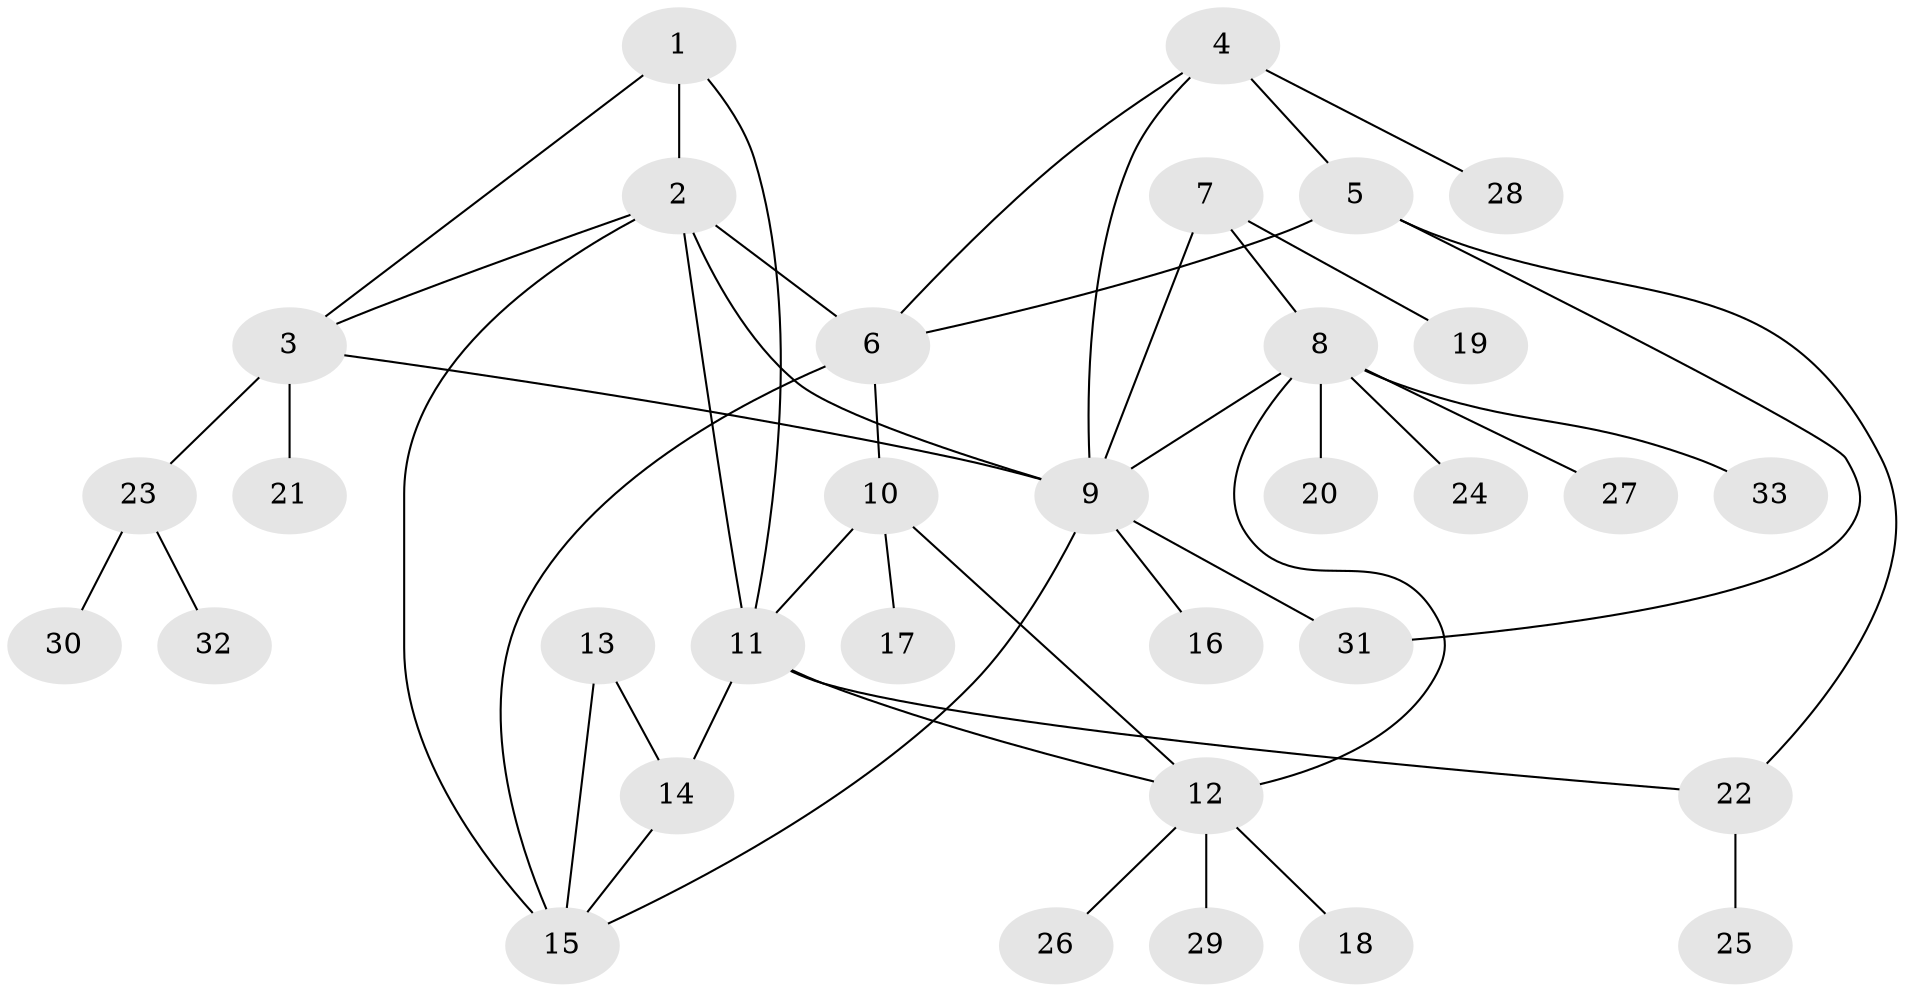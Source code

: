 // original degree distribution, {4: 0.06060606060606061, 7: 0.015151515151515152, 5: 0.07575757575757576, 13: 0.015151515151515152, 8: 0.030303030303030304, 9: 0.015151515151515152, 6: 0.030303030303030304, 3: 0.015151515151515152, 2: 0.15151515151515152, 1: 0.5909090909090909}
// Generated by graph-tools (version 1.1) at 2025/37/03/09/25 02:37:34]
// undirected, 33 vertices, 47 edges
graph export_dot {
graph [start="1"]
  node [color=gray90,style=filled];
  1;
  2;
  3;
  4;
  5;
  6;
  7;
  8;
  9;
  10;
  11;
  12;
  13;
  14;
  15;
  16;
  17;
  18;
  19;
  20;
  21;
  22;
  23;
  24;
  25;
  26;
  27;
  28;
  29;
  30;
  31;
  32;
  33;
  1 -- 2 [weight=1.0];
  1 -- 3 [weight=1.0];
  1 -- 11 [weight=1.0];
  2 -- 3 [weight=1.0];
  2 -- 6 [weight=8.0];
  2 -- 9 [weight=1.0];
  2 -- 11 [weight=1.0];
  2 -- 15 [weight=1.0];
  3 -- 9 [weight=1.0];
  3 -- 21 [weight=2.0];
  3 -- 23 [weight=1.0];
  4 -- 5 [weight=1.0];
  4 -- 6 [weight=1.0];
  4 -- 9 [weight=1.0];
  4 -- 28 [weight=1.0];
  5 -- 6 [weight=1.0];
  5 -- 22 [weight=1.0];
  5 -- 31 [weight=1.0];
  6 -- 10 [weight=1.0];
  6 -- 15 [weight=1.0];
  7 -- 8 [weight=1.0];
  7 -- 9 [weight=1.0];
  7 -- 19 [weight=1.0];
  8 -- 9 [weight=1.0];
  8 -- 12 [weight=1.0];
  8 -- 20 [weight=1.0];
  8 -- 24 [weight=1.0];
  8 -- 27 [weight=1.0];
  8 -- 33 [weight=1.0];
  9 -- 15 [weight=1.0];
  9 -- 16 [weight=1.0];
  9 -- 31 [weight=1.0];
  10 -- 11 [weight=1.0];
  10 -- 12 [weight=1.0];
  10 -- 17 [weight=1.0];
  11 -- 12 [weight=2.0];
  11 -- 14 [weight=1.0];
  11 -- 22 [weight=1.0];
  12 -- 18 [weight=1.0];
  12 -- 26 [weight=1.0];
  12 -- 29 [weight=1.0];
  13 -- 14 [weight=4.0];
  13 -- 15 [weight=1.0];
  14 -- 15 [weight=1.0];
  22 -- 25 [weight=2.0];
  23 -- 30 [weight=1.0];
  23 -- 32 [weight=1.0];
}
